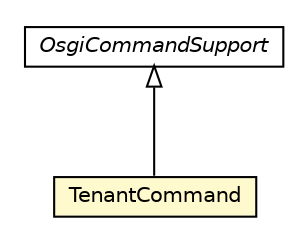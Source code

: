 #!/usr/local/bin/dot
#
# Class diagram 
# Generated by UMLGraph version R5_6-24-gf6e263 (http://www.umlgraph.org/)
#

digraph G {
	edge [fontname="Helvetica",fontsize=10,labelfontname="Helvetica",labelfontsize=10];
	node [fontname="Helvetica",fontsize=10,shape=plaintext];
	nodesep=0.25;
	ranksep=0.5;
	// org.universAAL.middleware.shell.universAAL.osgi.TenantCommand
	c8045359 [label=<<table title="org.universAAL.middleware.shell.universAAL.osgi.TenantCommand" border="0" cellborder="1" cellspacing="0" cellpadding="2" port="p" bgcolor="lemonChiffon" href="./TenantCommand.html">
		<tr><td><table border="0" cellspacing="0" cellpadding="1">
<tr><td align="center" balign="center"> TenantCommand </td></tr>
		</table></td></tr>
		</table>>, URL="./TenantCommand.html", fontname="Helvetica", fontcolor="black", fontsize=10.0];
	//org.universAAL.middleware.shell.universAAL.osgi.TenantCommand extends org.apache.karaf.shell.console.OsgiCommandSupport
	c8047013:p -> c8045359:p [dir=back,arrowtail=empty];
	// org.apache.karaf.shell.console.OsgiCommandSupport
	c8047013 [label=<<table title="org.apache.karaf.shell.console.OsgiCommandSupport" border="0" cellborder="1" cellspacing="0" cellpadding="2" port="p" href="http://java.sun.com/j2se/1.4.2/docs/api/org/apache/karaf/shell/console/OsgiCommandSupport.html">
		<tr><td><table border="0" cellspacing="0" cellpadding="1">
<tr><td align="center" balign="center"><font face="Helvetica-Oblique"> OsgiCommandSupport </font></td></tr>
		</table></td></tr>
		</table>>, URL="http://java.sun.com/j2se/1.4.2/docs/api/org/apache/karaf/shell/console/OsgiCommandSupport.html", fontname="Helvetica", fontcolor="black", fontsize=10.0];
}

